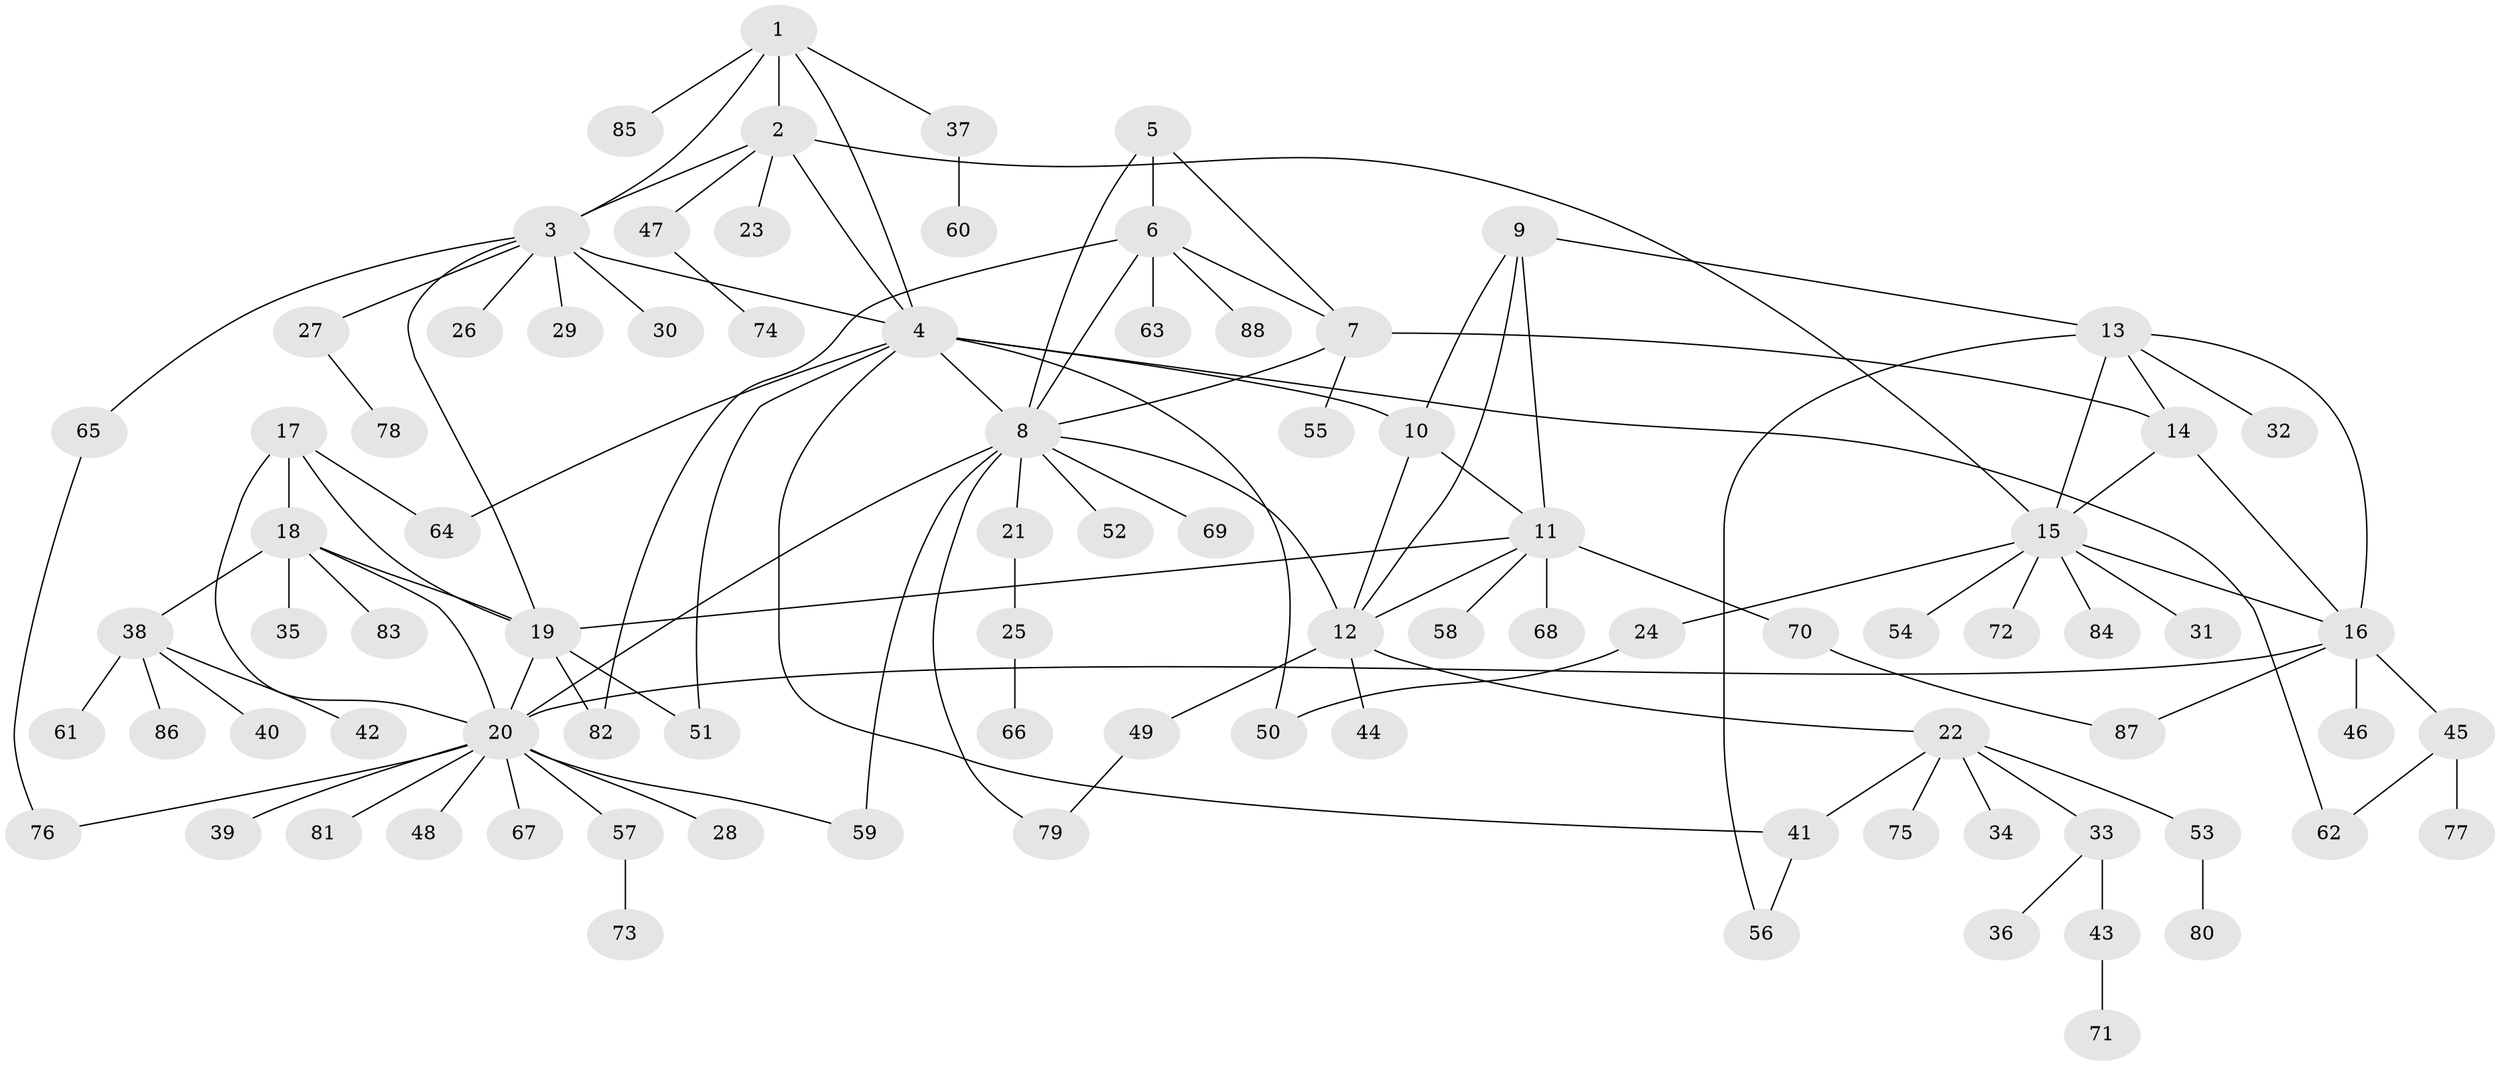 // Generated by graph-tools (version 1.1) at 2025/37/03/09/25 02:37:16]
// undirected, 88 vertices, 119 edges
graph export_dot {
graph [start="1"]
  node [color=gray90,style=filled];
  1;
  2;
  3;
  4;
  5;
  6;
  7;
  8;
  9;
  10;
  11;
  12;
  13;
  14;
  15;
  16;
  17;
  18;
  19;
  20;
  21;
  22;
  23;
  24;
  25;
  26;
  27;
  28;
  29;
  30;
  31;
  32;
  33;
  34;
  35;
  36;
  37;
  38;
  39;
  40;
  41;
  42;
  43;
  44;
  45;
  46;
  47;
  48;
  49;
  50;
  51;
  52;
  53;
  54;
  55;
  56;
  57;
  58;
  59;
  60;
  61;
  62;
  63;
  64;
  65;
  66;
  67;
  68;
  69;
  70;
  71;
  72;
  73;
  74;
  75;
  76;
  77;
  78;
  79;
  80;
  81;
  82;
  83;
  84;
  85;
  86;
  87;
  88;
  1 -- 2;
  1 -- 3;
  1 -- 4;
  1 -- 37;
  1 -- 85;
  2 -- 3;
  2 -- 4;
  2 -- 15;
  2 -- 23;
  2 -- 47;
  3 -- 4;
  3 -- 19;
  3 -- 26;
  3 -- 27;
  3 -- 29;
  3 -- 30;
  3 -- 65;
  4 -- 8;
  4 -- 10;
  4 -- 41;
  4 -- 50;
  4 -- 51;
  4 -- 62;
  4 -- 64;
  5 -- 6;
  5 -- 7;
  5 -- 8;
  6 -- 7;
  6 -- 8;
  6 -- 63;
  6 -- 82;
  6 -- 88;
  7 -- 8;
  7 -- 14;
  7 -- 55;
  8 -- 12;
  8 -- 20;
  8 -- 21;
  8 -- 52;
  8 -- 59;
  8 -- 69;
  8 -- 79;
  9 -- 10;
  9 -- 11;
  9 -- 12;
  9 -- 13;
  10 -- 11;
  10 -- 12;
  11 -- 12;
  11 -- 19;
  11 -- 58;
  11 -- 68;
  11 -- 70;
  12 -- 22;
  12 -- 44;
  12 -- 49;
  13 -- 14;
  13 -- 15;
  13 -- 16;
  13 -- 32;
  13 -- 56;
  14 -- 15;
  14 -- 16;
  15 -- 16;
  15 -- 24;
  15 -- 31;
  15 -- 54;
  15 -- 72;
  15 -- 84;
  16 -- 20;
  16 -- 45;
  16 -- 46;
  16 -- 87;
  17 -- 18;
  17 -- 19;
  17 -- 20;
  17 -- 64;
  18 -- 19;
  18 -- 20;
  18 -- 35;
  18 -- 38;
  18 -- 83;
  19 -- 20;
  19 -- 51;
  19 -- 82;
  20 -- 28;
  20 -- 39;
  20 -- 48;
  20 -- 57;
  20 -- 59;
  20 -- 67;
  20 -- 76;
  20 -- 81;
  21 -- 25;
  22 -- 33;
  22 -- 34;
  22 -- 41;
  22 -- 53;
  22 -- 75;
  24 -- 50;
  25 -- 66;
  27 -- 78;
  33 -- 36;
  33 -- 43;
  37 -- 60;
  38 -- 40;
  38 -- 42;
  38 -- 61;
  38 -- 86;
  41 -- 56;
  43 -- 71;
  45 -- 62;
  45 -- 77;
  47 -- 74;
  49 -- 79;
  53 -- 80;
  57 -- 73;
  65 -- 76;
  70 -- 87;
}
